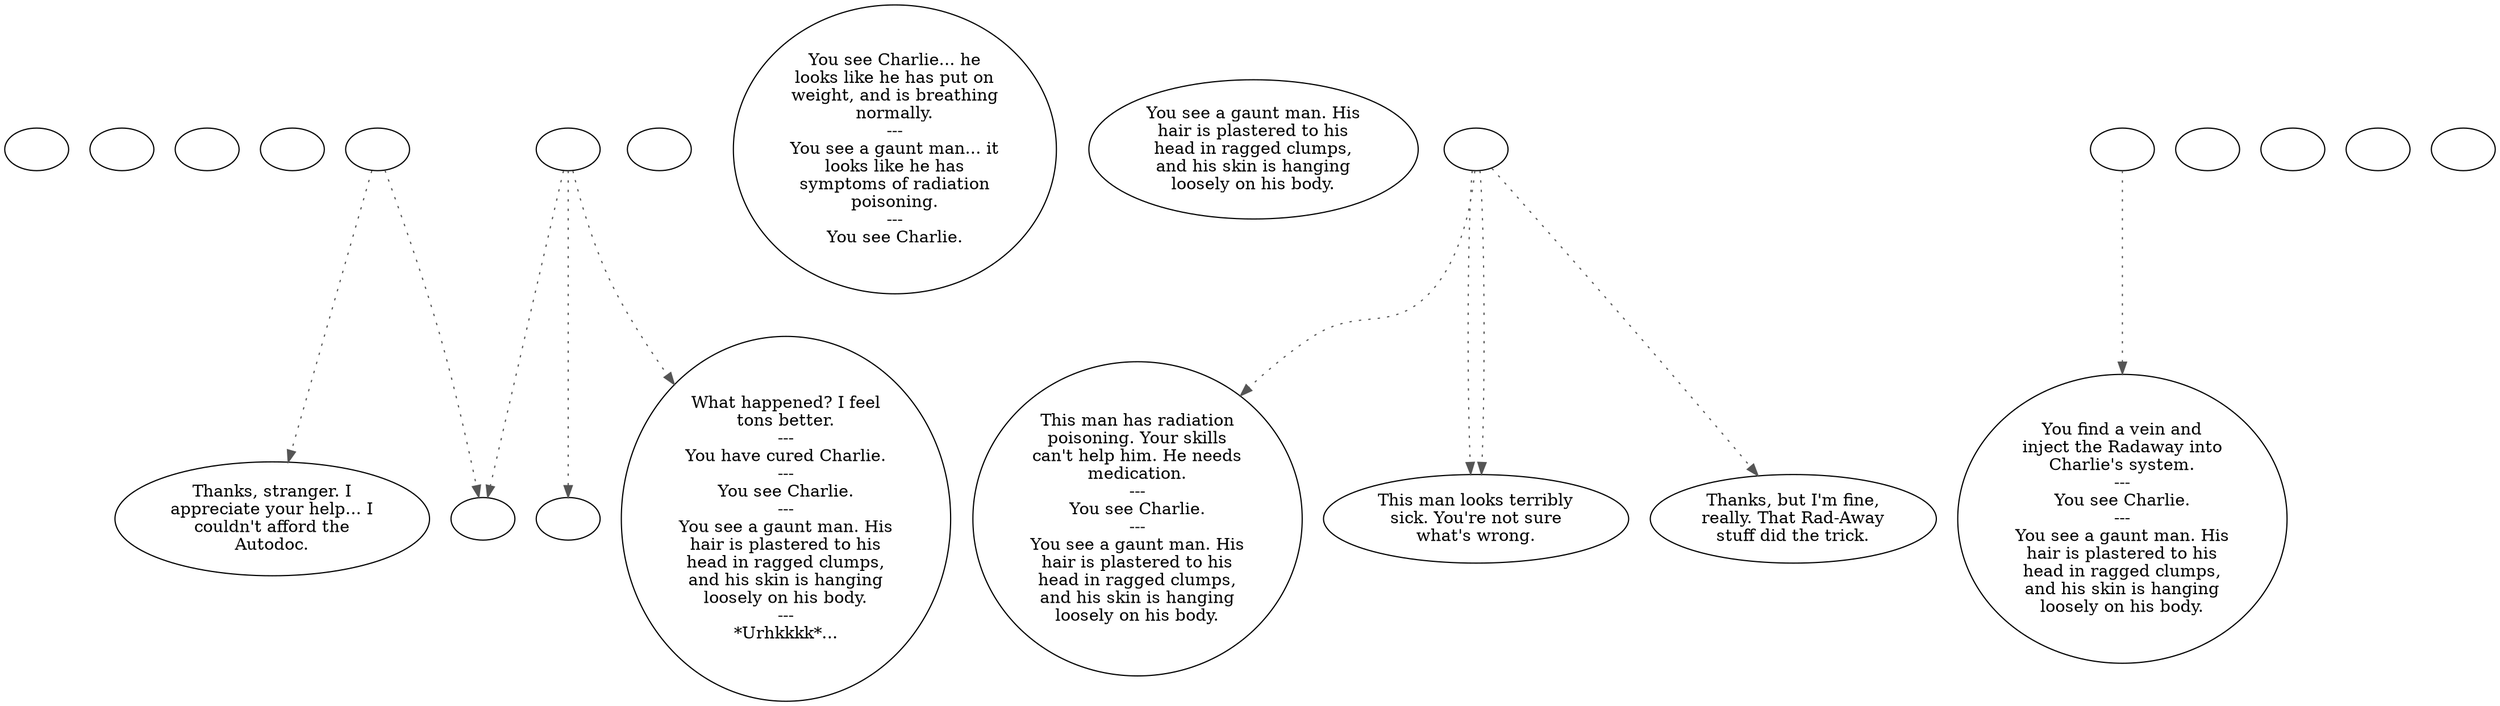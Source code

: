 digraph VCCharly {
  "checkPartyMembersNearDoor" [style=filled       fillcolor="#FFFFFF"       color="#000000"]
  "checkPartyMembersNearDoor" [label=""]
  "start" [style=filled       fillcolor="#FFFFFF"       color="#000000"]
  "start" [label=""]
  "critter_p_proc" [style=filled       fillcolor="#FFFFFF"       color="#000000"]
  "critter_p_proc" [label=""]
  "pickup_p_proc" [style=filled       fillcolor="#FFFFFF"       color="#000000"]
  "pickup_p_proc" [label=""]
  "talk_p_proc" [style=filled       fillcolor="#FFFFFF"       color="#000000"]
  "talk_p_proc" -> "Node008" [style=dotted color="#555555"]
  "talk_p_proc" -> "Node010" [style=dotted color="#555555"]
  "talk_p_proc" [label=""]
  "destroy_p_proc" [style=filled       fillcolor="#FFFFFF"       color="#000000"]
  "destroy_p_proc" [label=""]
  "look_at_p_proc" [style=filled       fillcolor="#FFFFFF"       color="#000000"]
  "look_at_p_proc" [label="You see Charlie... he\nlooks like he has put on\nweight, and is breathing\nnormally.\n---\nYou see a gaunt man... it\nlooks like he has\nsymptoms of radiation\npoisoning.\n---\nYou see Charlie."]
  "description_p_proc" [style=filled       fillcolor="#FFFFFF"       color="#000000"]
  "description_p_proc" [label="You see a gaunt man. His\nhair is plastered to his\nhead in ragged clumps,\nand his skin is hanging\nloosely on his body."]
  "use_skill_on_p_proc" [style=filled       fillcolor="#FFFFFF"       color="#000000"]
  "use_skill_on_p_proc" -> "Node004" [style=dotted color="#555555"]
  "use_skill_on_p_proc" -> "Node005" [style=dotted color="#555555"]
  "use_skill_on_p_proc" -> "Node005" [style=dotted color="#555555"]
  "use_skill_on_p_proc" -> "Node006" [style=dotted color="#555555"]
  "use_skill_on_p_proc" [label=""]
  "use_obj_on_p_proc" [style=filled       fillcolor="#FFFFFF"       color="#000000"]
  "use_obj_on_p_proc" -> "Node007" [style=dotted color="#555555"]
  "use_obj_on_p_proc" [label=""]
  "damage_p_proc" [style=filled       fillcolor="#FFFFFF"       color="#000000"]
  "damage_p_proc" [label=""]
  "map_enter_p_proc" [style=filled       fillcolor="#FFFFFF"       color="#000000"]
  "map_enter_p_proc" [label=""]
  "timed_event_p_proc" [style=filled       fillcolor="#FFFFFF"       color="#000000"]
  "timed_event_p_proc" -> "Node008" [style=dotted color="#555555"]
  "timed_event_p_proc" -> "Node009" [style=dotted color="#555555"]
  "timed_event_p_proc" -> "Node007a" [style=dotted color="#555555"]
  "timed_event_p_proc" [label=""]
  "Node998" [style=filled       fillcolor="#FFFFFF"       color="#000000"]
  "Node998" [label=""]
  "Node999" [style=filled       fillcolor="#FFFFFF"       color="#000000"]
  "Node999" [label=""]
  "Node004" [style=filled       fillcolor="#FFFFFF"       color="#000000"]
  "Node004" [label="This man has radiation\npoisoning. Your skills\ncan't help him. He needs\nmedication.\n---\nYou see Charlie.\n---\nYou see a gaunt man. His\nhair is plastered to his\nhead in ragged clumps,\nand his skin is hanging\nloosely on his body."]
  "Node005" [style=filled       fillcolor="#FFFFFF"       color="#000000"]
  "Node005" [label="This man looks terribly\nsick. You're not sure\nwhat's wrong."]
  "Node006" [style=filled       fillcolor="#FFFFFF"       color="#000000"]
  "Node006" [label="Thanks, but I'm fine,\nreally. That Rad-Away\nstuff did the trick."]
  "Node007" [style=filled       fillcolor="#FFFFFF"       color="#000000"]
  "Node007" [label="You find a vein and\ninject the Radaway into\nCharlie's system.\n---\nYou see Charlie.\n---\nYou see a gaunt man. His\nhair is plastered to his\nhead in ragged clumps,\nand his skin is hanging\nloosely on his body."]
  "Node007a" [style=filled       fillcolor="#FFFFFF"       color="#000000"]
  "Node007a" [label="What happened? I feel\ntons better.\n---\nYou have cured Charlie.\n---\nYou see Charlie.\n---\nYou see a gaunt man. His\nhair is plastered to his\nhead in ragged clumps,\nand his skin is hanging\nloosely on his body.\n---\n*Urhkkkk*..."]
  "Node008" [style=filled       fillcolor="#FFFFFF"       color="#000000"]
  "Node008" [label=""]
  "Node009" [style=filled       fillcolor="#FFFFFF"       color="#000000"]
  "Node009" [label=""]
  "Node010" [style=filled       fillcolor="#FFFFFF"       color="#000000"]
  "Node010" [label="Thanks, stranger. I\nappreciate your help... I\ncouldn't afford the\nAutodoc."]
}